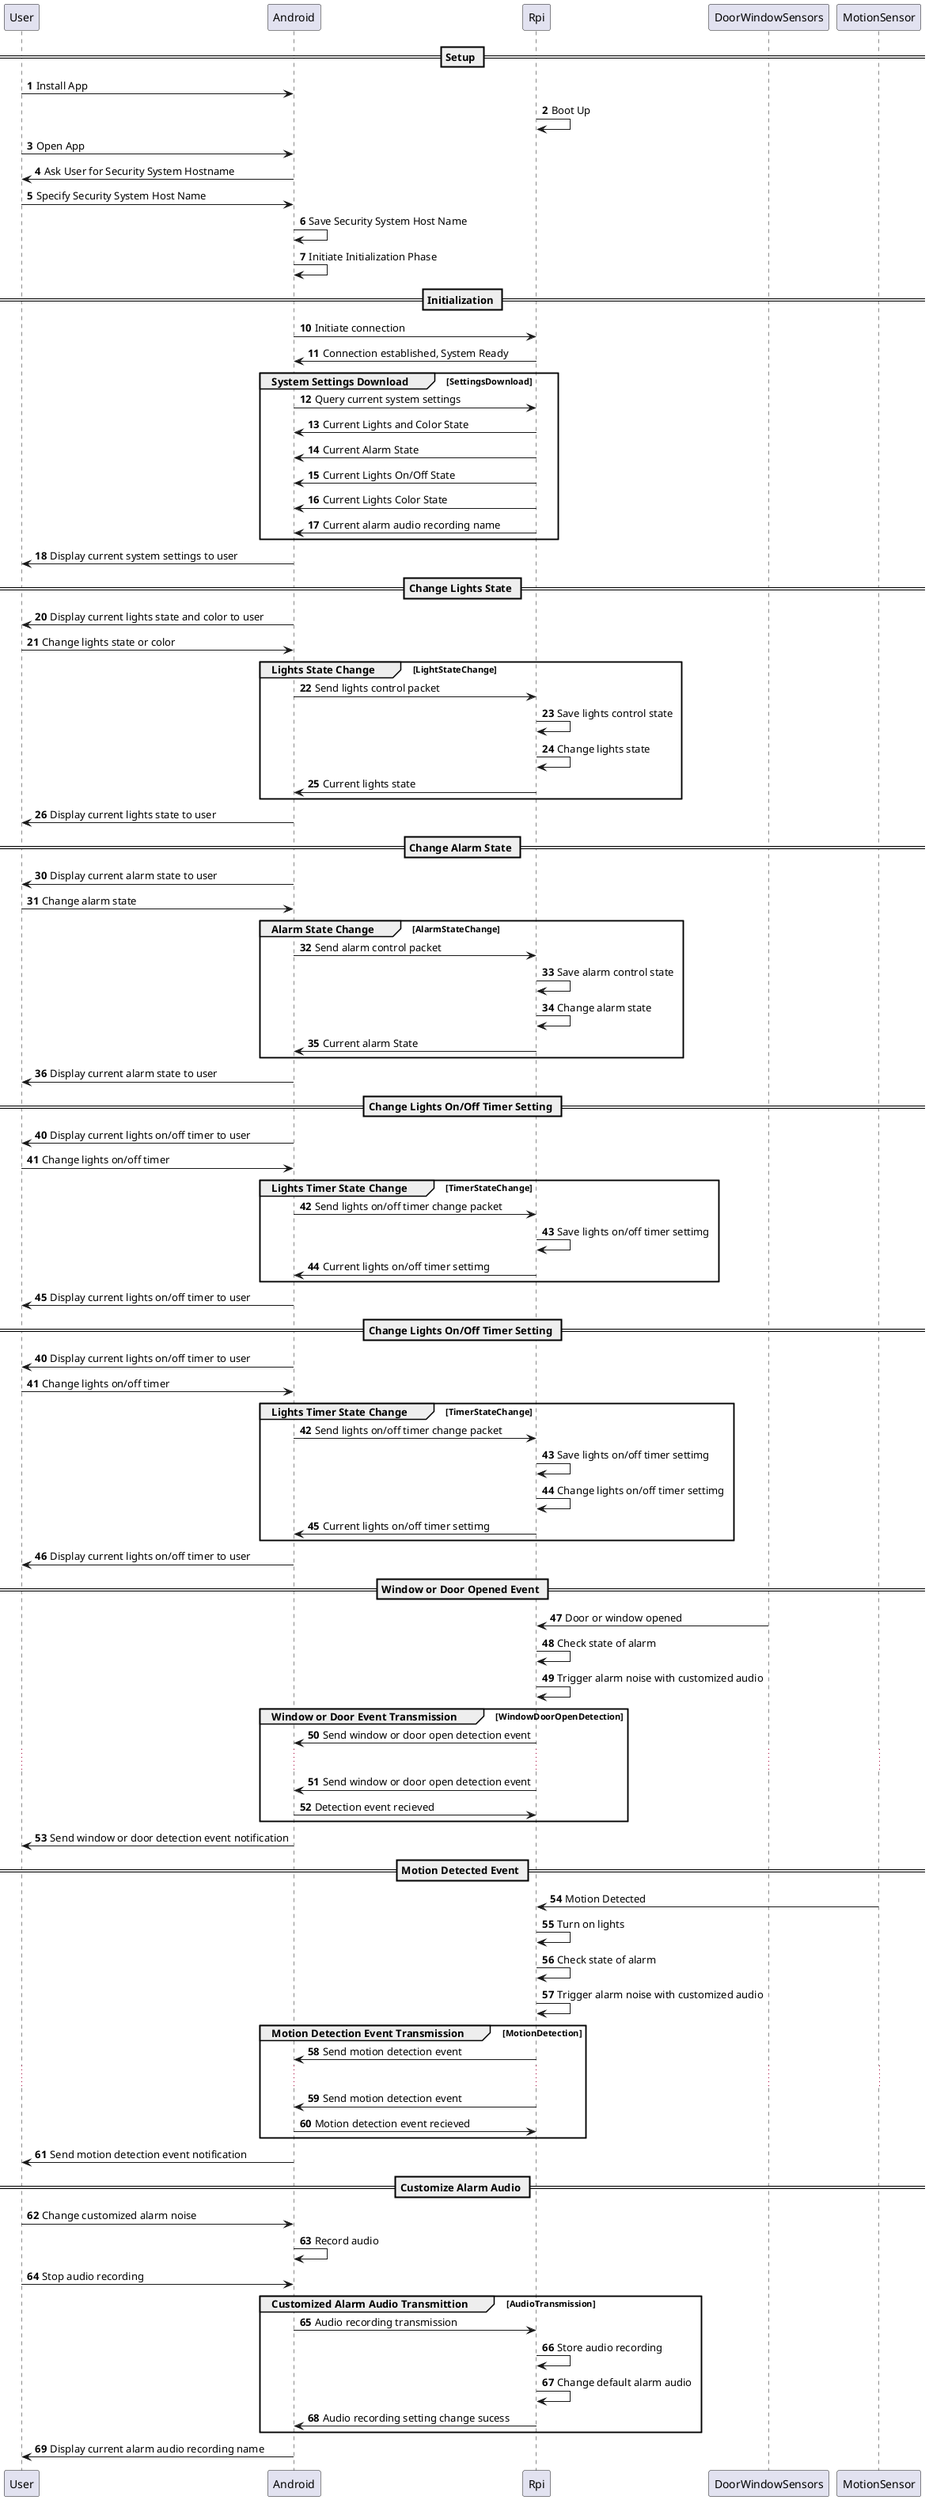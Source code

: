 @startuml
autonumber

== Setup ==
User -> Android : Install App
Rpi -> Rpi : Boot Up
User -> Android : Open App
Android -> User : Ask User for Security System Hostname 
User -> Android : Specify Security System Host Name
Android -> Android : Save Security System Host Name
Android -> Android : Initiate Initialization Phase

== Initialization ==
autonumber 10
Android -> Rpi : Initiate connection
Rpi -> Android : Connection established, System Ready
group System Settings Download [SettingsDownload]
    Android -> Rpi : Query current system settings
    Rpi -> Android : Current Lights and Color State
    Rpi -> Android : Current Alarm State
    Rpi -> Android : Current Lights On/Off State
    Rpi -> Android : Current Lights Color State
    Rpi -> Android : Current alarm audio recording name
end
Android -> User : Display current system settings to user

== Change Lights State ==
autonumber 20
Android -> User : Display current lights state and color to user
User -> Android : Change lights state or color

group Lights State Change [LightStateChange]
    Android -> Rpi : Send lights control packet
    Rpi -> Rpi : Save lights control state
    Rpi -> Rpi : Change lights state
    Rpi -> Android : Current lights state
end

Android -> User : Display current lights state to user

== Change Alarm State ==
autonumber 30
Android -> User : Display current alarm state to user
User -> Android : Change alarm state

group Alarm State Change [AlarmStateChange]
    Android -> Rpi : Send alarm control packet
    Rpi -> Rpi : Save alarm control state
    Rpi -> Rpi : Change alarm state
    Rpi -> Android : Current alarm State
end

Android -> User : Display current alarm state to user

== Change Lights On/Off Timer Setting ==
autonumber 40
Android -> User : Display current lights on/off timer to user
User -> Android : Change lights on/off timer

group Lights Timer State Change [TimerStateChange]
    Android -> Rpi : Send lights on/off timer change packet
    Rpi -> Rpi : Save lights on/off timer settimg
    Rpi -> Android : Current lights on/off timer settimg
end

Android -> User : Display current lights on/off timer to user

== Change Lights On/Off Timer Setting ==
autonumber 40
Android -> User : Display current lights on/off timer to user
User -> Android : Change lights on/off timer

group Lights Timer State Change [TimerStateChange]
    Android -> Rpi : Send lights on/off timer change packet
    Rpi -> Rpi : Save lights on/off timer settimg
    Rpi -> Rpi : Change lights on/off timer settimg
    Rpi -> Android : Current lights on/off timer settimg
end

Android -> User : Display current lights on/off timer to user

== Window or Door Opened Event ==
DoorWindowSensors -> Rpi : Door or window opened
Rpi -> Rpi : Check state of alarm
Rpi -> Rpi : Trigger alarm noise with customized audio
group Window or Door Event Transmission [WindowDoorOpenDetection]
    Rpi -> Android : Send window or door open detection event
    ...
    Rpi -> Android : Send window or door open detection event
    Android -> Rpi : Detection event recieved
end
Android -> User : Send window or door detection event notification

== Motion Detected Event ==
MotionSensor -> Rpi : Motion Detected
Rpi -> Rpi : Turn on lights
Rpi -> Rpi : Check state of alarm
Rpi -> Rpi : Trigger alarm noise with customized audio
group Motion Detection Event Transmission [MotionDetection]
    Rpi -> Android : Send motion detection event
    ...
    Rpi -> Android : Send motion detection event
    Android -> Rpi : Motion detection event recieved
end
Android -> User : Send motion detection event notification

== Customize Alarm Audio ==
User -> Android : Change customized alarm noise
Android -> Android : Record audio
User -> Android : Stop audio recording

group Customized Alarm Audio Transmittion [AudioTransmission]
    Android -> Rpi: Audio recording transmission 
    Rpi -> Rpi : Store audio recording
    Rpi -> Rpi : Change default alarm audio
    Rpi -> Android: Audio recording setting change sucess
end

Android -> User: Display current alarm audio recording name
@enduml